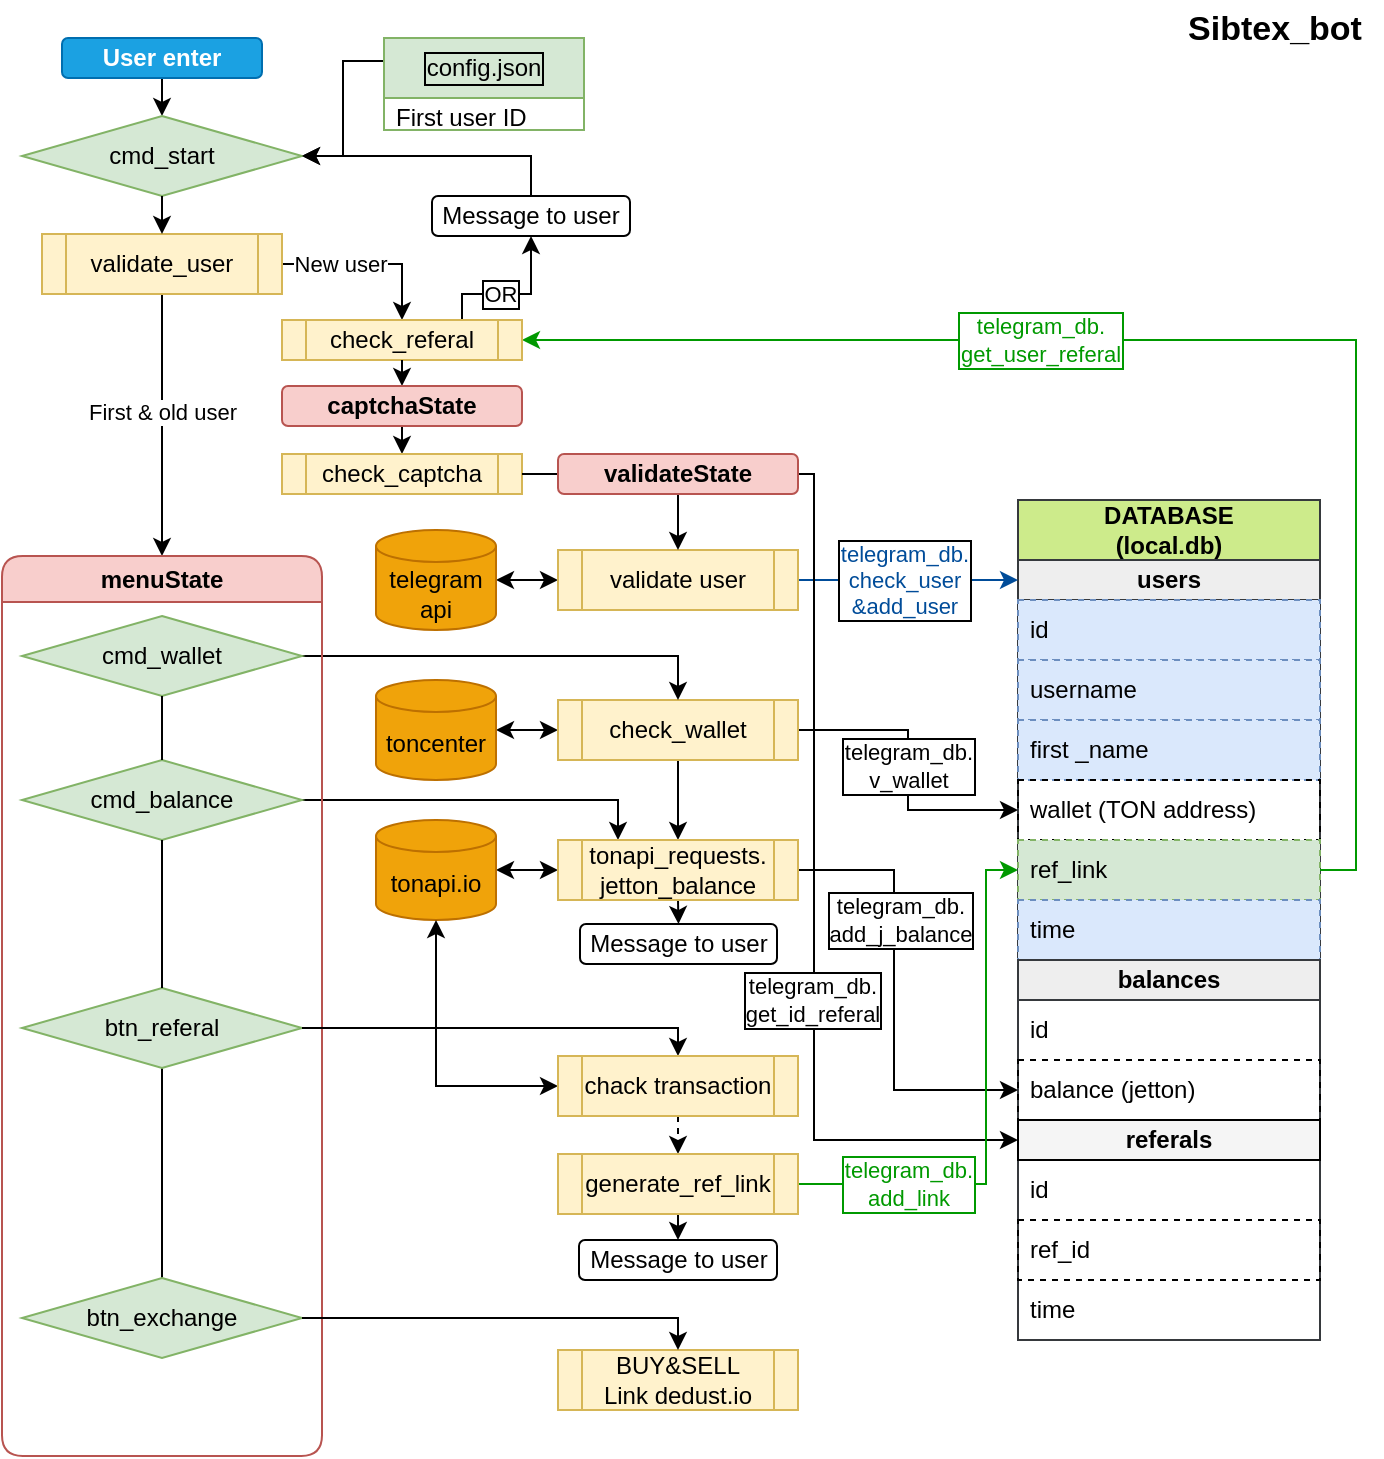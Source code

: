 <mxfile version="20.8.22" type="github">
  <diagram name="Страница 1" id="LgsbMWBESHbUYroMua2p">
    <mxGraphModel dx="792" dy="1114" grid="0" gridSize="10" guides="1" tooltips="1" connect="1" arrows="1" fold="1" page="1" pageScale="1" pageWidth="827" pageHeight="1169" math="0" shadow="0">
      <root>
        <mxCell id="0" />
        <mxCell id="1" parent="0" />
        <mxCell id="U3iO_99mf5j0hhA0DkvL-8" style="edgeStyle=orthogonalEdgeStyle;rounded=0;orthogonalLoop=1;jettySize=auto;html=1;exitX=0.5;exitY=1;exitDx=0;exitDy=0;entryX=0.5;entryY=0;entryDx=0;entryDy=0;dashed=1;" edge="1" parent="1" source="U3iO_99mf5j0hhA0DkvL-9" target="q06oOHf_kdEBdOQaN_h--9">
          <mxGeometry relative="1" as="geometry">
            <mxPoint x="505" y="592" as="sourcePoint" />
          </mxGeometry>
        </mxCell>
        <mxCell id="y6tM2BsDcEVuRx64Hg7A-4" style="edgeStyle=orthogonalEdgeStyle;rounded=0;orthogonalLoop=1;jettySize=auto;html=1;exitX=0.5;exitY=1;exitDx=0;exitDy=0;entryX=0.5;entryY=0;entryDx=0;entryDy=0;" parent="1" source="y6tM2BsDcEVuRx64Hg7A-3" target="xPWEyY98Uc1iF1DQ3HpN-2" edge="1">
          <mxGeometry relative="1" as="geometry">
            <mxPoint x="192" y="195" as="targetPoint" />
            <mxPoint x="217" y="100" as="sourcePoint" />
          </mxGeometry>
        </mxCell>
        <mxCell id="y6tM2BsDcEVuRx64Hg7A-3" value="&lt;b&gt;User enter&lt;/b&gt;" style="rounded=1;whiteSpace=wrap;html=1;fillColor=#1ba1e2;strokeColor=#006EAF;fontColor=#ffffff;" parent="1" vertex="1">
          <mxGeometry x="167" y="19" width="100" height="20" as="geometry" />
        </mxCell>
        <mxCell id="xPWEyY98Uc1iF1DQ3HpN-5" style="edgeStyle=orthogonalEdgeStyle;rounded=0;orthogonalLoop=1;jettySize=auto;html=1;fontColor=#000000;startArrow=none;exitX=0.5;exitY=1;exitDx=0;exitDy=0;entryX=0.5;entryY=0;entryDx=0;entryDy=0;" parent="1" source="q06oOHf_kdEBdOQaN_h--75" target="VKBoMbppT_ZcEXN6-Ish-26" edge="1">
          <mxGeometry relative="1" as="geometry">
            <mxPoint x="268" y="238" as="targetPoint" />
            <mxPoint x="96" y="312" as="sourcePoint" />
            <Array as="points">
              <mxPoint x="217" y="270" />
              <mxPoint x="217" y="270" />
            </Array>
          </mxGeometry>
        </mxCell>
        <mxCell id="xPWEyY98Uc1iF1DQ3HpN-7" value="First &amp;amp; old user" style="edgeLabel;html=1;align=center;verticalAlign=middle;resizable=0;points=[];fontColor=#000000;" parent="xPWEyY98Uc1iF1DQ3HpN-5" vertex="1" connectable="0">
          <mxGeometry x="0.033" y="3" relative="1" as="geometry">
            <mxPoint x="-3" y="-9" as="offset" />
          </mxGeometry>
        </mxCell>
        <mxCell id="lwWt_sdLzpbbO9xVL9Pf-13" style="edgeStyle=orthogonalEdgeStyle;rounded=0;orthogonalLoop=1;jettySize=auto;html=1;exitX=1;exitY=0.5;exitDx=0;exitDy=0;entryX=0;entryY=0.25;entryDx=0;entryDy=0;strokeColor=#000000;fontSize=12;fontColor=#000000;startArrow=classic;startFill=1;endArrow=none;endFill=0;" parent="1" source="xPWEyY98Uc1iF1DQ3HpN-2" target="q06oOHf_kdEBdOQaN_h--51" edge="1">
          <mxGeometry relative="1" as="geometry" />
        </mxCell>
        <mxCell id="xPWEyY98Uc1iF1DQ3HpN-2" value="cmd_start" style="rhombus;whiteSpace=wrap;html=1;labelBackgroundColor=none;labelBorderColor=none;fillColor=#d5e8d4;strokeColor=#82b366;" parent="1" vertex="1">
          <mxGeometry x="147" y="58" width="140" height="40" as="geometry" />
        </mxCell>
        <mxCell id="xPWEyY98Uc1iF1DQ3HpN-9" value="&lt;font style=&quot;font-size: 17px;&quot;&gt;&lt;b&gt;Sibtex_bot&lt;/b&gt;&lt;/font&gt;" style="text;html=1;strokeColor=none;fillColor=none;align=center;verticalAlign=middle;whiteSpace=wrap;rounded=0;fontColor=#000000;" parent="1" vertex="1">
          <mxGeometry x="720" width="107" height="30" as="geometry" />
        </mxCell>
        <mxCell id="PNvZ4A7sdPnOWRzi79Dc-2" value="DATABASE&lt;br&gt;(local.db)" style="swimlane;fontStyle=1;childLayout=stackLayout;horizontal=1;startSize=30;horizontalStack=0;resizeParent=1;resizeParentMax=0;resizeLast=0;collapsible=1;marginBottom=0;whiteSpace=wrap;html=1;fillColor=#cdeb8b;strokeColor=#36393d;" parent="1" vertex="1">
          <mxGeometry x="645" y="250" width="151" height="420" as="geometry">
            <mxRectangle x="605" y="210" width="60" height="30" as="alternateBounds" />
          </mxGeometry>
        </mxCell>
        <mxCell id="PNvZ4A7sdPnOWRzi79Dc-3" value="users" style="text;strokeColor=#36393d;fillColor=#eeeeee;align=center;verticalAlign=middle;spacingLeft=4;spacingRight=4;overflow=hidden;points=[[0,0.5],[1,0.5]];portConstraint=eastwest;rotatable=0;whiteSpace=wrap;html=1;fontStyle=1;" parent="PNvZ4A7sdPnOWRzi79Dc-2" vertex="1">
          <mxGeometry y="30" width="151" height="20" as="geometry" />
        </mxCell>
        <mxCell id="PNvZ4A7sdPnOWRzi79Dc-13" value="id" style="text;strokeColor=#6c8ebf;fillColor=#dae8fc;align=left;verticalAlign=middle;spacingLeft=4;spacingRight=4;overflow=hidden;points=[[0,0.5],[1,0.5]];portConstraint=eastwest;rotatable=0;whiteSpace=wrap;html=1;dashed=1;" parent="PNvZ4A7sdPnOWRzi79Dc-2" vertex="1">
          <mxGeometry y="50" width="151" height="30" as="geometry" />
        </mxCell>
        <mxCell id="PNvZ4A7sdPnOWRzi79Dc-4" value="username" style="text;strokeColor=#6c8ebf;fillColor=#dae8fc;align=left;verticalAlign=middle;spacingLeft=4;spacingRight=4;overflow=hidden;points=[[0,0.5],[1,0.5]];portConstraint=eastwest;rotatable=0;whiteSpace=wrap;html=1;dashed=1;" parent="PNvZ4A7sdPnOWRzi79Dc-2" vertex="1">
          <mxGeometry y="80" width="151" height="30" as="geometry" />
        </mxCell>
        <mxCell id="PNvZ4A7sdPnOWRzi79Dc-5" value="first _name" style="text;strokeColor=#6c8ebf;fillColor=#dae8fc;align=left;verticalAlign=middle;spacingLeft=4;spacingRight=4;overflow=hidden;points=[[0,0.5],[1,0.5]];portConstraint=eastwest;rotatable=0;whiteSpace=wrap;html=1;dashed=1;" parent="PNvZ4A7sdPnOWRzi79Dc-2" vertex="1">
          <mxGeometry y="110" width="151" height="30" as="geometry" />
        </mxCell>
        <mxCell id="fDtwPjwsuHDe_1HMCoDv-3" value="wallet (TON address)" style="text;strokeColor=default;fillColor=none;align=left;verticalAlign=middle;spacingLeft=4;spacingRight=4;overflow=hidden;points=[[0,0.5],[1,0.5]];portConstraint=eastwest;rotatable=0;whiteSpace=wrap;html=1;fontColor=#000000;labelBackgroundColor=none;labelBorderColor=none;shadow=0;dashed=1;" parent="PNvZ4A7sdPnOWRzi79Dc-2" vertex="1">
          <mxGeometry y="140" width="151" height="30" as="geometry" />
        </mxCell>
        <mxCell id="gmlreIujfG3aNCb5eHl9-1" value="ref_link" style="text;strokeColor=#82b366;fillColor=#d5e8d4;align=left;verticalAlign=middle;spacingLeft=4;spacingRight=4;overflow=hidden;points=[[0,0.5],[1,0.5]];portConstraint=eastwest;rotatable=0;whiteSpace=wrap;html=1;labelBackgroundColor=none;labelBorderColor=none;shadow=0;dashed=1;" parent="PNvZ4A7sdPnOWRzi79Dc-2" vertex="1">
          <mxGeometry y="170" width="151" height="30" as="geometry" />
        </mxCell>
        <mxCell id="gmlreIujfG3aNCb5eHl9-2" value="time" style="text;strokeColor=#6c8ebf;fillColor=#dae8fc;align=left;verticalAlign=middle;spacingLeft=4;spacingRight=4;overflow=hidden;points=[[0,0.5],[1,0.5]];portConstraint=eastwest;rotatable=0;whiteSpace=wrap;html=1;labelBackgroundColor=none;labelBorderColor=none;shadow=0;dashed=1;" parent="PNvZ4A7sdPnOWRzi79Dc-2" vertex="1">
          <mxGeometry y="200" width="151" height="30" as="geometry" />
        </mxCell>
        <mxCell id="PNvZ4A7sdPnOWRzi79Dc-14" value="balances" style="text;strokeColor=#36393d;fillColor=#eeeeee;align=center;verticalAlign=middle;spacingLeft=4;spacingRight=4;overflow=hidden;points=[[0,0.5],[1,0.5]];portConstraint=eastwest;rotatable=0;whiteSpace=wrap;html=1;fontStyle=1" parent="PNvZ4A7sdPnOWRzi79Dc-2" vertex="1">
          <mxGeometry y="230" width="151" height="20" as="geometry" />
        </mxCell>
        <mxCell id="PNvZ4A7sdPnOWRzi79Dc-9" value="id" style="text;strokeColor=none;fillColor=none;align=left;verticalAlign=middle;spacingLeft=4;spacingRight=4;overflow=hidden;points=[[0,0.5],[1,0.5]];portConstraint=eastwest;rotatable=0;whiteSpace=wrap;html=1;fontColor=#000000;" parent="PNvZ4A7sdPnOWRzi79Dc-2" vertex="1">
          <mxGeometry y="250" width="151" height="30" as="geometry" />
        </mxCell>
        <mxCell id="fDtwPjwsuHDe_1HMCoDv-2" value="balance (jetton)" style="text;strokeColor=default;fillColor=none;align=left;verticalAlign=middle;spacingLeft=4;spacingRight=4;overflow=hidden;points=[[0,0.5],[1,0.5]];portConstraint=eastwest;rotatable=0;whiteSpace=wrap;html=1;fontColor=#000000;dashed=1;" parent="PNvZ4A7sdPnOWRzi79Dc-2" vertex="1">
          <mxGeometry y="280" width="151" height="30" as="geometry" />
        </mxCell>
        <mxCell id="q06oOHf_kdEBdOQaN_h--10" value="&lt;font color=&quot;#000000&quot;&gt;referals&lt;/font&gt;" style="text;strokeColor=#000000;fillColor=#f5f5f5;align=center;verticalAlign=middle;spacingLeft=4;spacingRight=4;overflow=hidden;points=[[0,0.5],[1,0.5]];portConstraint=eastwest;rotatable=0;whiteSpace=wrap;html=1;fontColor=#333333;fontStyle=1;gradientColor=none;" parent="PNvZ4A7sdPnOWRzi79Dc-2" vertex="1">
          <mxGeometry y="310" width="151" height="20" as="geometry" />
        </mxCell>
        <mxCell id="q06oOHf_kdEBdOQaN_h--11" value="id" style="text;strokeColor=none;fillColor=none;align=left;verticalAlign=middle;spacingLeft=4;spacingRight=4;overflow=hidden;points=[[0,0.5],[1,0.5]];portConstraint=eastwest;rotatable=0;whiteSpace=wrap;html=1;fontColor=#000000;dashed=1;" parent="PNvZ4A7sdPnOWRzi79Dc-2" vertex="1">
          <mxGeometry y="330" width="151" height="30" as="geometry" />
        </mxCell>
        <mxCell id="q06oOHf_kdEBdOQaN_h--12" value="ref_id" style="text;strokeColor=default;fillColor=none;align=left;verticalAlign=middle;spacingLeft=4;spacingRight=4;overflow=hidden;points=[[0,0.5],[1,0.5]];portConstraint=eastwest;rotatable=0;whiteSpace=wrap;html=1;fontColor=#000000;dashed=1;" parent="PNvZ4A7sdPnOWRzi79Dc-2" vertex="1">
          <mxGeometry y="360" width="151" height="30" as="geometry" />
        </mxCell>
        <mxCell id="q06oOHf_kdEBdOQaN_h--13" value="time" style="text;strokeColor=none;fillColor=none;align=left;verticalAlign=middle;spacingLeft=4;spacingRight=4;overflow=hidden;points=[[0,0.5],[1,0.5]];portConstraint=eastwest;rotatable=0;whiteSpace=wrap;html=1;fontColor=#000000;dashed=1;" parent="PNvZ4A7sdPnOWRzi79Dc-2" vertex="1">
          <mxGeometry y="390" width="151" height="30" as="geometry" />
        </mxCell>
        <mxCell id="fDtwPjwsuHDe_1HMCoDv-9" value="telegram_db.&lt;br&gt;add_j_balance" style="edgeStyle=orthogonalEdgeStyle;rounded=0;orthogonalLoop=1;jettySize=auto;html=1;exitX=1;exitY=0.5;exitDx=0;exitDy=0;entryX=0;entryY=0.5;entryDx=0;entryDy=0;verticalAlign=middle;labelBorderColor=default;" parent="1" source="fDtwPjwsuHDe_1HMCoDv-4" target="fDtwPjwsuHDe_1HMCoDv-2" edge="1">
          <mxGeometry x="-0.336" y="3" relative="1" as="geometry">
            <Array as="points">
              <mxPoint x="583" y="435" />
              <mxPoint x="583" y="545" />
            </Array>
            <mxPoint as="offset" />
          </mxGeometry>
        </mxCell>
        <mxCell id="fDtwPjwsuHDe_1HMCoDv-13" style="edgeStyle=orthogonalEdgeStyle;rounded=0;orthogonalLoop=1;jettySize=auto;html=1;exitX=1;exitY=0.5;exitDx=0;exitDy=0;entryX=0;entryY=0.5;entryDx=0;entryDy=0;exitPerimeter=0;startArrow=classic;startFill=1;" parent="1" source="fDtwPjwsuHDe_1HMCoDv-12" target="fDtwPjwsuHDe_1HMCoDv-4" edge="1">
          <mxGeometry relative="1" as="geometry" />
        </mxCell>
        <mxCell id="fDtwPjwsuHDe_1HMCoDv-12" value="tonapi.io" style="shape=cylinder3;whiteSpace=wrap;html=1;boundedLbl=1;backgroundOutline=1;size=8;fillColor=#f0a30a;fontColor=#000000;strokeColor=#BD7000;" parent="1" vertex="1">
          <mxGeometry x="324" y="410" width="60" height="50" as="geometry" />
        </mxCell>
        <mxCell id="fDtwPjwsuHDe_1HMCoDv-15" style="edgeStyle=orthogonalEdgeStyle;rounded=0;orthogonalLoop=1;jettySize=auto;html=1;exitX=1;exitY=0.5;exitDx=0;exitDy=0;exitPerimeter=0;entryX=0;entryY=0.5;entryDx=0;entryDy=0;startArrow=classic;startFill=1;" parent="1" source="fDtwPjwsuHDe_1HMCoDv-14" target="fDtwPjwsuHDe_1HMCoDv-16" edge="1">
          <mxGeometry relative="1" as="geometry">
            <mxPoint x="435" y="405" as="targetPoint" />
          </mxGeometry>
        </mxCell>
        <mxCell id="fDtwPjwsuHDe_1HMCoDv-14" value="telegram api" style="shape=cylinder3;whiteSpace=wrap;html=1;boundedLbl=1;backgroundOutline=1;size=8;fillColor=#f0a30a;strokeColor=#BD7000;fontColor=#000000;" parent="1" vertex="1">
          <mxGeometry x="324" y="265" width="60" height="50" as="geometry" />
        </mxCell>
        <mxCell id="fDtwPjwsuHDe_1HMCoDv-18" style="edgeStyle=orthogonalEdgeStyle;rounded=0;orthogonalLoop=1;jettySize=auto;html=1;exitX=1;exitY=0.5;exitDx=0;exitDy=0;entryX=0;entryY=0.5;entryDx=0;entryDy=0;labelBorderColor=default;fontColor=#004C99;strokeColor=#004C99;" parent="1" source="fDtwPjwsuHDe_1HMCoDv-16" target="PNvZ4A7sdPnOWRzi79Dc-3" edge="1">
          <mxGeometry relative="1" as="geometry" />
        </mxCell>
        <mxCell id="fDtwPjwsuHDe_1HMCoDv-32" value="telegram_db.&lt;br&gt;check_user&lt;br&gt;&amp;amp;add_user" style="edgeLabel;html=1;align=center;verticalAlign=middle;resizable=0;points=[];labelBorderColor=default;fontColor=#004C99;" parent="fDtwPjwsuHDe_1HMCoDv-18" vertex="1" connectable="0">
          <mxGeometry x="0.28" relative="1" as="geometry">
            <mxPoint x="-18" as="offset" />
          </mxGeometry>
        </mxCell>
        <mxCell id="fDtwPjwsuHDe_1HMCoDv-16" value="validate user" style="shape=process;whiteSpace=wrap;html=1;backgroundOutline=1;fillColor=#fff2cc;strokeColor=#d6b656;" parent="1" vertex="1">
          <mxGeometry x="415" y="275" width="120" height="30" as="geometry" />
        </mxCell>
        <mxCell id="fDtwPjwsuHDe_1HMCoDv-23" style="edgeStyle=orthogonalEdgeStyle;rounded=0;orthogonalLoop=1;jettySize=auto;html=1;exitX=1;exitY=0.5;exitDx=0;exitDy=0;entryX=0;entryY=0.5;entryDx=0;entryDy=0;align=center;" parent="1" source="fDtwPjwsuHDe_1HMCoDv-22" target="fDtwPjwsuHDe_1HMCoDv-3" edge="1">
          <mxGeometry relative="1" as="geometry">
            <Array as="points">
              <mxPoint x="590" y="365" />
              <mxPoint x="590" y="405" />
            </Array>
          </mxGeometry>
        </mxCell>
        <mxCell id="fDtwPjwsuHDe_1HMCoDv-30" value="telegram_db.&lt;br&gt;v_wallet" style="edgeLabel;html=1;align=center;verticalAlign=middle;resizable=0;points=[];labelBorderColor=default;" parent="fDtwPjwsuHDe_1HMCoDv-23" vertex="1" connectable="0">
          <mxGeometry x="-0.22" relative="1" as="geometry">
            <mxPoint y="14" as="offset" />
          </mxGeometry>
        </mxCell>
        <mxCell id="fDtwPjwsuHDe_1HMCoDv-26" style="edgeStyle=orthogonalEdgeStyle;rounded=0;orthogonalLoop=1;jettySize=auto;html=1;exitX=0;exitY=0.5;exitDx=0;exitDy=0;entryX=1;entryY=0.5;entryDx=0;entryDy=0;entryPerimeter=0;endArrow=classic;endFill=1;startArrow=classic;startFill=1;" parent="1" source="fDtwPjwsuHDe_1HMCoDv-22" target="fDtwPjwsuHDe_1HMCoDv-27" edge="1">
          <mxGeometry relative="1" as="geometry" />
        </mxCell>
        <mxCell id="fDtwPjwsuHDe_1HMCoDv-45" style="edgeStyle=orthogonalEdgeStyle;rounded=0;orthogonalLoop=1;jettySize=auto;html=1;exitX=0.5;exitY=1;exitDx=0;exitDy=0;entryX=0.5;entryY=0;entryDx=0;entryDy=0;labelBorderColor=default;startArrow=none;startFill=0;endArrow=classic;endFill=1;" parent="1" source="fDtwPjwsuHDe_1HMCoDv-22" target="fDtwPjwsuHDe_1HMCoDv-4" edge="1">
          <mxGeometry relative="1" as="geometry" />
        </mxCell>
        <mxCell id="fDtwPjwsuHDe_1HMCoDv-22" value="check_wallet" style="shape=process;whiteSpace=wrap;html=1;backgroundOutline=1;fillColor=#fff2cc;strokeColor=#d6b656;" parent="1" vertex="1">
          <mxGeometry x="415" y="350" width="120" height="30" as="geometry" />
        </mxCell>
        <mxCell id="fDtwPjwsuHDe_1HMCoDv-27" value="toncenter" style="shape=cylinder3;whiteSpace=wrap;html=1;boundedLbl=1;backgroundOutline=1;size=8;fillColor=#f0a30a;strokeColor=#BD7000;fontColor=#000000;" parent="1" vertex="1">
          <mxGeometry x="324" y="340" width="60" height="50" as="geometry" />
        </mxCell>
        <mxCell id="fDtwPjwsuHDe_1HMCoDv-44" style="edgeStyle=orthogonalEdgeStyle;rounded=0;orthogonalLoop=1;jettySize=auto;html=1;exitX=1;exitY=0.5;exitDx=0;exitDy=0;entryX=0.5;entryY=0;entryDx=0;entryDy=0;labelBorderColor=default;startArrow=none;startFill=0;endArrow=classic;endFill=1;" parent="1" source="fDtwPjwsuHDe_1HMCoDv-41" target="fDtwPjwsuHDe_1HMCoDv-22" edge="1">
          <mxGeometry relative="1" as="geometry" />
        </mxCell>
        <mxCell id="fDtwPjwsuHDe_1HMCoDv-48" style="edgeStyle=orthogonalEdgeStyle;rounded=0;orthogonalLoop=1;jettySize=auto;html=1;exitX=1;exitY=0.5;exitDx=0;exitDy=0;entryX=0.25;entryY=0;entryDx=0;entryDy=0;labelBorderColor=default;startArrow=none;startFill=0;endArrow=classic;endFill=1;" parent="1" source="fDtwPjwsuHDe_1HMCoDv-47" target="fDtwPjwsuHDe_1HMCoDv-4" edge="1">
          <mxGeometry relative="1" as="geometry" />
        </mxCell>
        <mxCell id="q06oOHf_kdEBdOQaN_h--25" style="edgeStyle=orthogonalEdgeStyle;rounded=0;orthogonalLoop=1;jettySize=auto;html=1;entryX=0;entryY=0.5;entryDx=0;entryDy=0;endArrow=classic;endFill=1;exitX=1;exitY=0.5;exitDx=0;exitDy=0;" parent="1" source="gmlreIujfG3aNCb5eHl9-12" target="q06oOHf_kdEBdOQaN_h--10" edge="1">
          <mxGeometry relative="1" as="geometry">
            <Array as="points">
              <mxPoint x="543" y="237" />
              <mxPoint x="543" y="570" />
            </Array>
            <mxPoint x="521" y="158" as="sourcePoint" />
          </mxGeometry>
        </mxCell>
        <mxCell id="gmlreIujfG3aNCb5eHl9-16" value="telegram_db.&lt;br&gt;get_id_referal" style="edgeLabel;html=1;align=center;verticalAlign=middle;resizable=0;points=[];labelBorderColor=default;" parent="q06oOHf_kdEBdOQaN_h--25" vertex="1" connectable="0">
          <mxGeometry x="0.682" y="2" relative="1" as="geometry">
            <mxPoint x="-33" y="-68" as="offset" />
          </mxGeometry>
        </mxCell>
        <mxCell id="q06oOHf_kdEBdOQaN_h--28" style="edgeStyle=orthogonalEdgeStyle;rounded=0;orthogonalLoop=1;jettySize=auto;html=1;exitX=1;exitY=0.5;exitDx=0;exitDy=0;entryX=0;entryY=0.5;entryDx=0;entryDy=0;endArrow=classic;endFill=1;strokeColor=#009900;" parent="1" source="q06oOHf_kdEBdOQaN_h--9" target="gmlreIujfG3aNCb5eHl9-1" edge="1">
          <mxGeometry relative="1" as="geometry">
            <Array as="points">
              <mxPoint x="629" y="592" />
              <mxPoint x="629" y="435" />
            </Array>
          </mxGeometry>
        </mxCell>
        <mxCell id="lwWt_sdLzpbbO9xVL9Pf-1" value="telegram_db.&lt;br&gt;add_link" style="edgeLabel;html=1;align=center;verticalAlign=middle;resizable=0;points=[];labelBorderColor=#009900;fontColor=#009900;" parent="q06oOHf_kdEBdOQaN_h--28" vertex="1" connectable="0">
          <mxGeometry x="-0.312" y="1" relative="1" as="geometry">
            <mxPoint x="-37" y="1" as="offset" />
          </mxGeometry>
        </mxCell>
        <mxCell id="U3iO_99mf5j0hhA0DkvL-17" style="edgeStyle=orthogonalEdgeStyle;rounded=0;orthogonalLoop=1;jettySize=auto;html=1;exitX=0.5;exitY=1;exitDx=0;exitDy=0;entryX=0.5;entryY=0;entryDx=0;entryDy=0;endArrow=classic;endFill=1;" edge="1" parent="1" source="q06oOHf_kdEBdOQaN_h--9" target="q06oOHf_kdEBdOQaN_h--22">
          <mxGeometry relative="1" as="geometry" />
        </mxCell>
        <mxCell id="q06oOHf_kdEBdOQaN_h--9" value="generate_ref_link" style="shape=process;whiteSpace=wrap;html=1;backgroundOutline=1;fillColor=#fff2cc;strokeColor=#d6b656;" parent="1" vertex="1">
          <mxGeometry x="415" y="577" width="120" height="30" as="geometry" />
        </mxCell>
        <mxCell id="q06oOHf_kdEBdOQaN_h--17" value="Message to user" style="rounded=1;whiteSpace=wrap;html=1;strokeColor=#000000;gradientColor=none;" parent="1" vertex="1">
          <mxGeometry x="426" y="462" width="98.5" height="20" as="geometry" />
        </mxCell>
        <mxCell id="q06oOHf_kdEBdOQaN_h--22" value="Message to user" style="rounded=1;whiteSpace=wrap;html=1;strokeColor=#000000;gradientColor=none;" parent="1" vertex="1">
          <mxGeometry x="425.5" y="620" width="99" height="20" as="geometry" />
        </mxCell>
        <mxCell id="q06oOHf_kdEBdOQaN_h--51" value="config.json" style="swimlane;fontStyle=0;childLayout=stackLayout;horizontal=1;startSize=30;horizontalStack=0;resizeParent=1;resizeParentMax=0;resizeLast=0;collapsible=1;marginBottom=0;whiteSpace=wrap;html=1;labelBorderColor=default;strokeColor=#82b366;fillColor=#d5e8d4;strokeWidth=1;fontSize=12;spacing=0;" parent="1" vertex="1">
          <mxGeometry x="328" y="19" width="100" height="46" as="geometry" />
        </mxCell>
        <mxCell id="q06oOHf_kdEBdOQaN_h--52" value="First user ID" style="text;strokeColor=none;fillColor=none;align=left;verticalAlign=middle;spacingLeft=4;spacingRight=4;overflow=hidden;points=[[0,0.5],[1,0.5]];portConstraint=eastwest;rotatable=0;whiteSpace=wrap;html=1;" parent="q06oOHf_kdEBdOQaN_h--51" vertex="1">
          <mxGeometry y="30" width="100" height="16" as="geometry" />
        </mxCell>
        <mxCell id="J-2hHRHhLO1bMc6a7jVl-7" style="edgeStyle=orthogonalEdgeStyle;rounded=0;orthogonalLoop=1;jettySize=auto;html=1;exitX=1;exitY=0.5;exitDx=0;exitDy=0;entryX=0.5;entryY=0;entryDx=0;entryDy=0;" parent="1" source="q06oOHf_kdEBdOQaN_h--75" target="VKBoMbppT_ZcEXN6-Ish-29" edge="1">
          <mxGeometry relative="1" as="geometry">
            <mxPoint x="337" y="155" as="targetPoint" />
          </mxGeometry>
        </mxCell>
        <mxCell id="J-2hHRHhLO1bMc6a7jVl-8" value="New user" style="edgeLabel;html=1;align=center;verticalAlign=middle;resizable=0;points=[];" parent="J-2hHRHhLO1bMc6a7jVl-7" vertex="1" connectable="0">
          <mxGeometry x="0.133" relative="1" as="geometry">
            <mxPoint x="-21" as="offset" />
          </mxGeometry>
        </mxCell>
        <mxCell id="q06oOHf_kdEBdOQaN_h--75" value="validate_user" style="shape=process;whiteSpace=wrap;html=1;backgroundOutline=1;labelBorderColor=none;strokeColor=#d6b656;fillColor=#fff2cc;" parent="1" vertex="1">
          <mxGeometry x="157" y="117" width="120" height="30" as="geometry" />
        </mxCell>
        <mxCell id="VKBoMbppT_ZcEXN6-Ish-11" style="edgeStyle=orthogonalEdgeStyle;rounded=0;orthogonalLoop=1;jettySize=auto;html=1;entryX=0.5;entryY=0;entryDx=0;entryDy=0;exitX=0.5;exitY=1;exitDx=0;exitDy=0;" parent="1" source="xPWEyY98Uc1iF1DQ3HpN-2" target="q06oOHf_kdEBdOQaN_h--75" edge="1">
          <mxGeometry relative="1" as="geometry">
            <mxPoint x="217" y="213" as="sourcePoint" />
          </mxGeometry>
        </mxCell>
        <mxCell id="VKBoMbppT_ZcEXN6-Ish-23" style="edgeStyle=elbowEdgeStyle;rounded=0;orthogonalLoop=1;jettySize=auto;html=1;exitX=1;exitY=0.5;exitDx=0;exitDy=0;endArrow=classic;endFill=1;entryX=1;entryY=0.5;entryDx=0;entryDy=0;startArrow=none;startFill=0;strokeColor=#009900;" parent="1" source="gmlreIujfG3aNCb5eHl9-1" target="VKBoMbppT_ZcEXN6-Ish-29" edge="1">
          <mxGeometry relative="1" as="geometry">
            <Array as="points">
              <mxPoint x="814" y="256" />
            </Array>
            <mxPoint x="533" y="203" as="targetPoint" />
            <mxPoint x="814" y="308" as="sourcePoint" />
          </mxGeometry>
        </mxCell>
        <mxCell id="VKBoMbppT_ZcEXN6-Ish-24" value="telegram_db.&lt;br&gt;get_user_referal" style="edgeLabel;html=1;align=center;verticalAlign=middle;resizable=0;points=[];labelBorderColor=#009900;fontColor=#009900;" parent="VKBoMbppT_ZcEXN6-Ish-23" vertex="1" connectable="0">
          <mxGeometry x="0.257" y="-2" relative="1" as="geometry">
            <mxPoint x="-1" y="2" as="offset" />
          </mxGeometry>
        </mxCell>
        <mxCell id="VKBoMbppT_ZcEXN6-Ish-26" value="menuState" style="swimlane;whiteSpace=wrap;html=1;fillColor=#f8cecc;strokeColor=#b85450;rounded=1;" parent="1" vertex="1">
          <mxGeometry x="137" y="278" width="160" height="450" as="geometry">
            <mxRectangle x="137" y="278" width="96" height="26" as="alternateBounds" />
          </mxGeometry>
        </mxCell>
        <mxCell id="fDtwPjwsuHDe_1HMCoDv-41" value="cmd_wallet" style="rhombus;whiteSpace=wrap;html=1;labelBackgroundColor=none;labelBorderColor=none;fillColor=#d5e8d4;strokeColor=#82b366;" parent="VKBoMbppT_ZcEXN6-Ish-26" vertex="1">
          <mxGeometry x="10" y="30" width="140" height="40" as="geometry" />
        </mxCell>
        <mxCell id="fDtwPjwsuHDe_1HMCoDv-47" value="cmd_balance" style="rhombus;whiteSpace=wrap;html=1;labelBackgroundColor=none;labelBorderColor=none;fillColor=#d5e8d4;strokeColor=#82b366;" parent="VKBoMbppT_ZcEXN6-Ish-26" vertex="1">
          <mxGeometry x="10" y="102" width="140" height="40" as="geometry" />
        </mxCell>
        <mxCell id="fDtwPjwsuHDe_1HMCoDv-46" style="edgeStyle=orthogonalEdgeStyle;rounded=0;orthogonalLoop=1;jettySize=auto;html=1;exitX=0.5;exitY=1;exitDx=0;exitDy=0;labelBorderColor=default;startArrow=none;startFill=0;endArrow=none;endFill=0;entryX=0.5;entryY=0;entryDx=0;entryDy=0;" parent="VKBoMbppT_ZcEXN6-Ish-26" source="fDtwPjwsuHDe_1HMCoDv-41" target="fDtwPjwsuHDe_1HMCoDv-47" edge="1">
          <mxGeometry relative="1" as="geometry">
            <mxPoint x="192" y="160" as="targetPoint" />
          </mxGeometry>
        </mxCell>
        <mxCell id="U3iO_99mf5j0hhA0DkvL-15" style="edgeStyle=orthogonalEdgeStyle;rounded=0;orthogonalLoop=1;jettySize=auto;html=1;exitX=0.5;exitY=1;exitDx=0;exitDy=0;entryX=0.5;entryY=0;entryDx=0;entryDy=0;endArrow=none;endFill=0;" edge="1" parent="VKBoMbppT_ZcEXN6-Ish-26" source="q06oOHf_kdEBdOQaN_h--1" target="U3iO_99mf5j0hhA0DkvL-13">
          <mxGeometry relative="1" as="geometry" />
        </mxCell>
        <mxCell id="q06oOHf_kdEBdOQaN_h--1" value="btn_referal" style="rhombus;whiteSpace=wrap;html=1;labelBackgroundColor=none;labelBorderColor=none;fillColor=#d5e8d4;strokeColor=#82b366;" parent="VKBoMbppT_ZcEXN6-Ish-26" vertex="1">
          <mxGeometry x="10" y="216" width="140" height="40" as="geometry" />
        </mxCell>
        <mxCell id="q06oOHf_kdEBdOQaN_h--2" style="edgeStyle=orthogonalEdgeStyle;rounded=0;orthogonalLoop=1;jettySize=auto;html=1;exitX=0.5;exitY=1;exitDx=0;exitDy=0;endArrow=none;endFill=0;" parent="VKBoMbppT_ZcEXN6-Ish-26" source="fDtwPjwsuHDe_1HMCoDv-47" target="q06oOHf_kdEBdOQaN_h--1" edge="1">
          <mxGeometry relative="1" as="geometry" />
        </mxCell>
        <mxCell id="U3iO_99mf5j0hhA0DkvL-13" value="btn_exchange" style="rhombus;whiteSpace=wrap;html=1;labelBackgroundColor=none;labelBorderColor=none;fillColor=#d5e8d4;strokeColor=#82b366;" vertex="1" parent="VKBoMbppT_ZcEXN6-Ish-26">
          <mxGeometry x="10" y="361" width="140" height="40" as="geometry" />
        </mxCell>
        <mxCell id="J-2hHRHhLO1bMc6a7jVl-3" style="edgeStyle=orthogonalEdgeStyle;rounded=0;orthogonalLoop=1;jettySize=auto;html=1;exitX=0.5;exitY=1;exitDx=0;exitDy=0;entryX=0.5;entryY=0;entryDx=0;entryDy=0;startArrow=none;" parent="1" source="gmlreIujfG3aNCb5eHl9-9" target="J-2hHRHhLO1bMc6a7jVl-10" edge="1">
          <mxGeometry relative="1" as="geometry">
            <mxPoint x="452" y="233" as="targetPoint" />
          </mxGeometry>
        </mxCell>
        <mxCell id="lwWt_sdLzpbbO9xVL9Pf-9" style="edgeStyle=orthogonalEdgeStyle;rounded=0;orthogonalLoop=1;jettySize=auto;html=1;exitX=0.75;exitY=0;exitDx=0;exitDy=0;entryX=0.5;entryY=1;entryDx=0;entryDy=0;strokeColor=#000000;fontColor=#009900;startArrow=none;startFill=0;endArrow=classic;endFill=1;" parent="1" source="VKBoMbppT_ZcEXN6-Ish-29" target="lwWt_sdLzpbbO9xVL9Pf-8" edge="1">
          <mxGeometry relative="1" as="geometry">
            <Array as="points">
              <mxPoint x="367" y="147" />
              <mxPoint x="401" y="147" />
            </Array>
          </mxGeometry>
        </mxCell>
        <mxCell id="lwWt_sdLzpbbO9xVL9Pf-10" value="OR" style="edgeLabel;html=1;align=center;verticalAlign=middle;resizable=0;points=[];fontColor=#000000;labelBorderColor=default;" parent="lwWt_sdLzpbbO9xVL9Pf-9" vertex="1" connectable="0">
          <mxGeometry x="0.157" relative="1" as="geometry">
            <mxPoint x="-13" as="offset" />
          </mxGeometry>
        </mxCell>
        <mxCell id="VKBoMbppT_ZcEXN6-Ish-29" value="check_referal" style="shape=process;whiteSpace=wrap;html=1;backgroundOutline=1;labelBorderColor=none;strokeColor=#d6b656;fillColor=#fff2cc;" parent="1" vertex="1">
          <mxGeometry x="277" y="160" width="120" height="20" as="geometry" />
        </mxCell>
        <mxCell id="J-2hHRHhLO1bMc6a7jVl-10" value="check_captcha" style="shape=process;whiteSpace=wrap;html=1;backgroundOutline=1;labelBorderColor=none;strokeColor=#d6b656;fillColor=#fff2cc;" parent="1" vertex="1">
          <mxGeometry x="277" y="227" width="120" height="20" as="geometry" />
        </mxCell>
        <mxCell id="gmlreIujfG3aNCb5eHl9-11" value="" style="edgeStyle=orthogonalEdgeStyle;rounded=0;orthogonalLoop=1;jettySize=auto;html=1;exitX=0.5;exitY=1;exitDx=0;exitDy=0;entryX=0.5;entryY=0;entryDx=0;entryDy=0;endArrow=classic;endFill=1;" parent="1" source="VKBoMbppT_ZcEXN6-Ish-29" target="gmlreIujfG3aNCb5eHl9-9" edge="1">
          <mxGeometry relative="1" as="geometry">
            <mxPoint x="337" y="227" as="targetPoint" />
            <mxPoint x="337" y="180" as="sourcePoint" />
          </mxGeometry>
        </mxCell>
        <mxCell id="gmlreIujfG3aNCb5eHl9-9" value="&lt;b style=&quot;border-color: var(--border-color);&quot;&gt;captchaState&lt;/b&gt;" style="rounded=1;whiteSpace=wrap;html=1;fillColor=#f8cecc;strokeColor=#b85450;glass=0;shadow=0;" parent="1" vertex="1">
          <mxGeometry x="277" y="193" width="120" height="20" as="geometry" />
        </mxCell>
        <mxCell id="gmlreIujfG3aNCb5eHl9-13" value="" style="edgeStyle=orthogonalEdgeStyle;rounded=0;orthogonalLoop=1;jettySize=auto;html=1;exitX=1;exitY=0.5;exitDx=0;exitDy=0;entryX=0;entryY=0.5;entryDx=0;entryDy=0;endArrow=none;" parent="1" source="J-2hHRHhLO1bMc6a7jVl-10" target="gmlreIujfG3aNCb5eHl9-12" edge="1">
          <mxGeometry relative="1" as="geometry">
            <mxPoint x="397" y="237" as="sourcePoint" />
            <mxPoint x="645" y="290" as="targetPoint" />
            <Array as="points" />
          </mxGeometry>
        </mxCell>
        <mxCell id="lwWt_sdLzpbbO9xVL9Pf-3" style="edgeStyle=orthogonalEdgeStyle;rounded=0;orthogonalLoop=1;jettySize=auto;html=1;exitX=0.5;exitY=1;exitDx=0;exitDy=0;entryX=0.5;entryY=0;entryDx=0;entryDy=0;strokeColor=#000000;fontColor=#009900;startArrow=none;startFill=0;endArrow=classic;endFill=1;" parent="1" source="gmlreIujfG3aNCb5eHl9-12" target="fDtwPjwsuHDe_1HMCoDv-16" edge="1">
          <mxGeometry relative="1" as="geometry" />
        </mxCell>
        <mxCell id="gmlreIujfG3aNCb5eHl9-12" value="&lt;b&gt;validateState&lt;/b&gt;" style="rounded=1;whiteSpace=wrap;html=1;fillColor=#f8cecc;strokeColor=#b85450;glass=0;shadow=0;" parent="1" vertex="1">
          <mxGeometry x="415" y="227" width="120" height="20" as="geometry" />
        </mxCell>
        <mxCell id="U3iO_99mf5j0hhA0DkvL-16" style="edgeStyle=orthogonalEdgeStyle;rounded=0;orthogonalLoop=1;jettySize=auto;html=1;exitX=0.5;exitY=1;exitDx=0;exitDy=0;entryX=0.5;entryY=0;entryDx=0;entryDy=0;endArrow=classic;endFill=1;" edge="1" parent="1" source="fDtwPjwsuHDe_1HMCoDv-4" target="q06oOHf_kdEBdOQaN_h--17">
          <mxGeometry relative="1" as="geometry" />
        </mxCell>
        <mxCell id="fDtwPjwsuHDe_1HMCoDv-4" value="tonapi_requests.&lt;br&gt;jetton_balance" style="shape=process;whiteSpace=wrap;html=1;backgroundOutline=1;fillColor=#fff2cc;strokeColor=#d6b656;" parent="1" vertex="1">
          <mxGeometry x="415" y="420" width="120" height="30" as="geometry" />
        </mxCell>
        <mxCell id="lwWt_sdLzpbbO9xVL9Pf-11" style="edgeStyle=orthogonalEdgeStyle;rounded=0;orthogonalLoop=1;jettySize=auto;html=1;exitX=0.5;exitY=0;exitDx=0;exitDy=0;entryX=1;entryY=0.5;entryDx=0;entryDy=0;strokeColor=#000000;fontColor=#000000;startArrow=none;startFill=0;endArrow=classic;endFill=1;" parent="1" source="lwWt_sdLzpbbO9xVL9Pf-8" target="xPWEyY98Uc1iF1DQ3HpN-2" edge="1">
          <mxGeometry relative="1" as="geometry" />
        </mxCell>
        <mxCell id="lwWt_sdLzpbbO9xVL9Pf-8" value="Message to user" style="rounded=1;whiteSpace=wrap;html=1;strokeColor=#000000;gradientColor=none;" parent="1" vertex="1">
          <mxGeometry x="352" y="98" width="99" height="20" as="geometry" />
        </mxCell>
        <mxCell id="U3iO_99mf5j0hhA0DkvL-2" value="BUY&amp;amp;SELL&lt;br&gt;Link dedust.io" style="shape=process;whiteSpace=wrap;html=1;backgroundOutline=1;fillColor=#fff2cc;strokeColor=#d6b656;" vertex="1" parent="1">
          <mxGeometry x="415" y="675" width="120" height="30" as="geometry" />
        </mxCell>
        <mxCell id="U3iO_99mf5j0hhA0DkvL-1" style="edgeStyle=orthogonalEdgeStyle;rounded=0;orthogonalLoop=1;jettySize=auto;html=1;entryX=0.5;entryY=0;entryDx=0;entryDy=0;exitX=1;exitY=0.5;exitDx=0;exitDy=0;" edge="1" parent="1" source="U3iO_99mf5j0hhA0DkvL-13" target="U3iO_99mf5j0hhA0DkvL-2">
          <mxGeometry relative="1" as="geometry">
            <mxPoint x="357" y="613" as="targetPoint" />
            <mxPoint x="325" y="649" as="sourcePoint" />
            <Array as="points">
              <mxPoint x="475" y="659" />
            </Array>
          </mxGeometry>
        </mxCell>
        <mxCell id="U3iO_99mf5j0hhA0DkvL-6" style="edgeStyle=orthogonalEdgeStyle;rounded=0;orthogonalLoop=1;jettySize=auto;html=1;exitX=1;exitY=0.5;exitDx=0;exitDy=0;entryX=0.5;entryY=0;entryDx=0;entryDy=0;" edge="1" parent="1" source="q06oOHf_kdEBdOQaN_h--1" target="U3iO_99mf5j0hhA0DkvL-9">
          <mxGeometry relative="1" as="geometry">
            <mxPoint x="475" y="592" as="targetPoint" />
            <Array as="points">
              <mxPoint x="475" y="514" />
            </Array>
          </mxGeometry>
        </mxCell>
        <mxCell id="U3iO_99mf5j0hhA0DkvL-18" style="edgeStyle=orthogonalEdgeStyle;rounded=0;orthogonalLoop=1;jettySize=auto;html=1;exitX=0;exitY=0.5;exitDx=0;exitDy=0;entryX=0.5;entryY=1;entryDx=0;entryDy=0;entryPerimeter=0;endArrow=classic;endFill=1;startArrow=classic;startFill=1;" edge="1" parent="1" source="U3iO_99mf5j0hhA0DkvL-9" target="fDtwPjwsuHDe_1HMCoDv-12">
          <mxGeometry relative="1" as="geometry" />
        </mxCell>
        <mxCell id="U3iO_99mf5j0hhA0DkvL-9" value="chack transaction" style="shape=process;whiteSpace=wrap;html=1;backgroundOutline=1;fillColor=#fff2cc;strokeColor=#d6b656;" vertex="1" parent="1">
          <mxGeometry x="415" y="528" width="120" height="30" as="geometry" />
        </mxCell>
      </root>
    </mxGraphModel>
  </diagram>
</mxfile>
